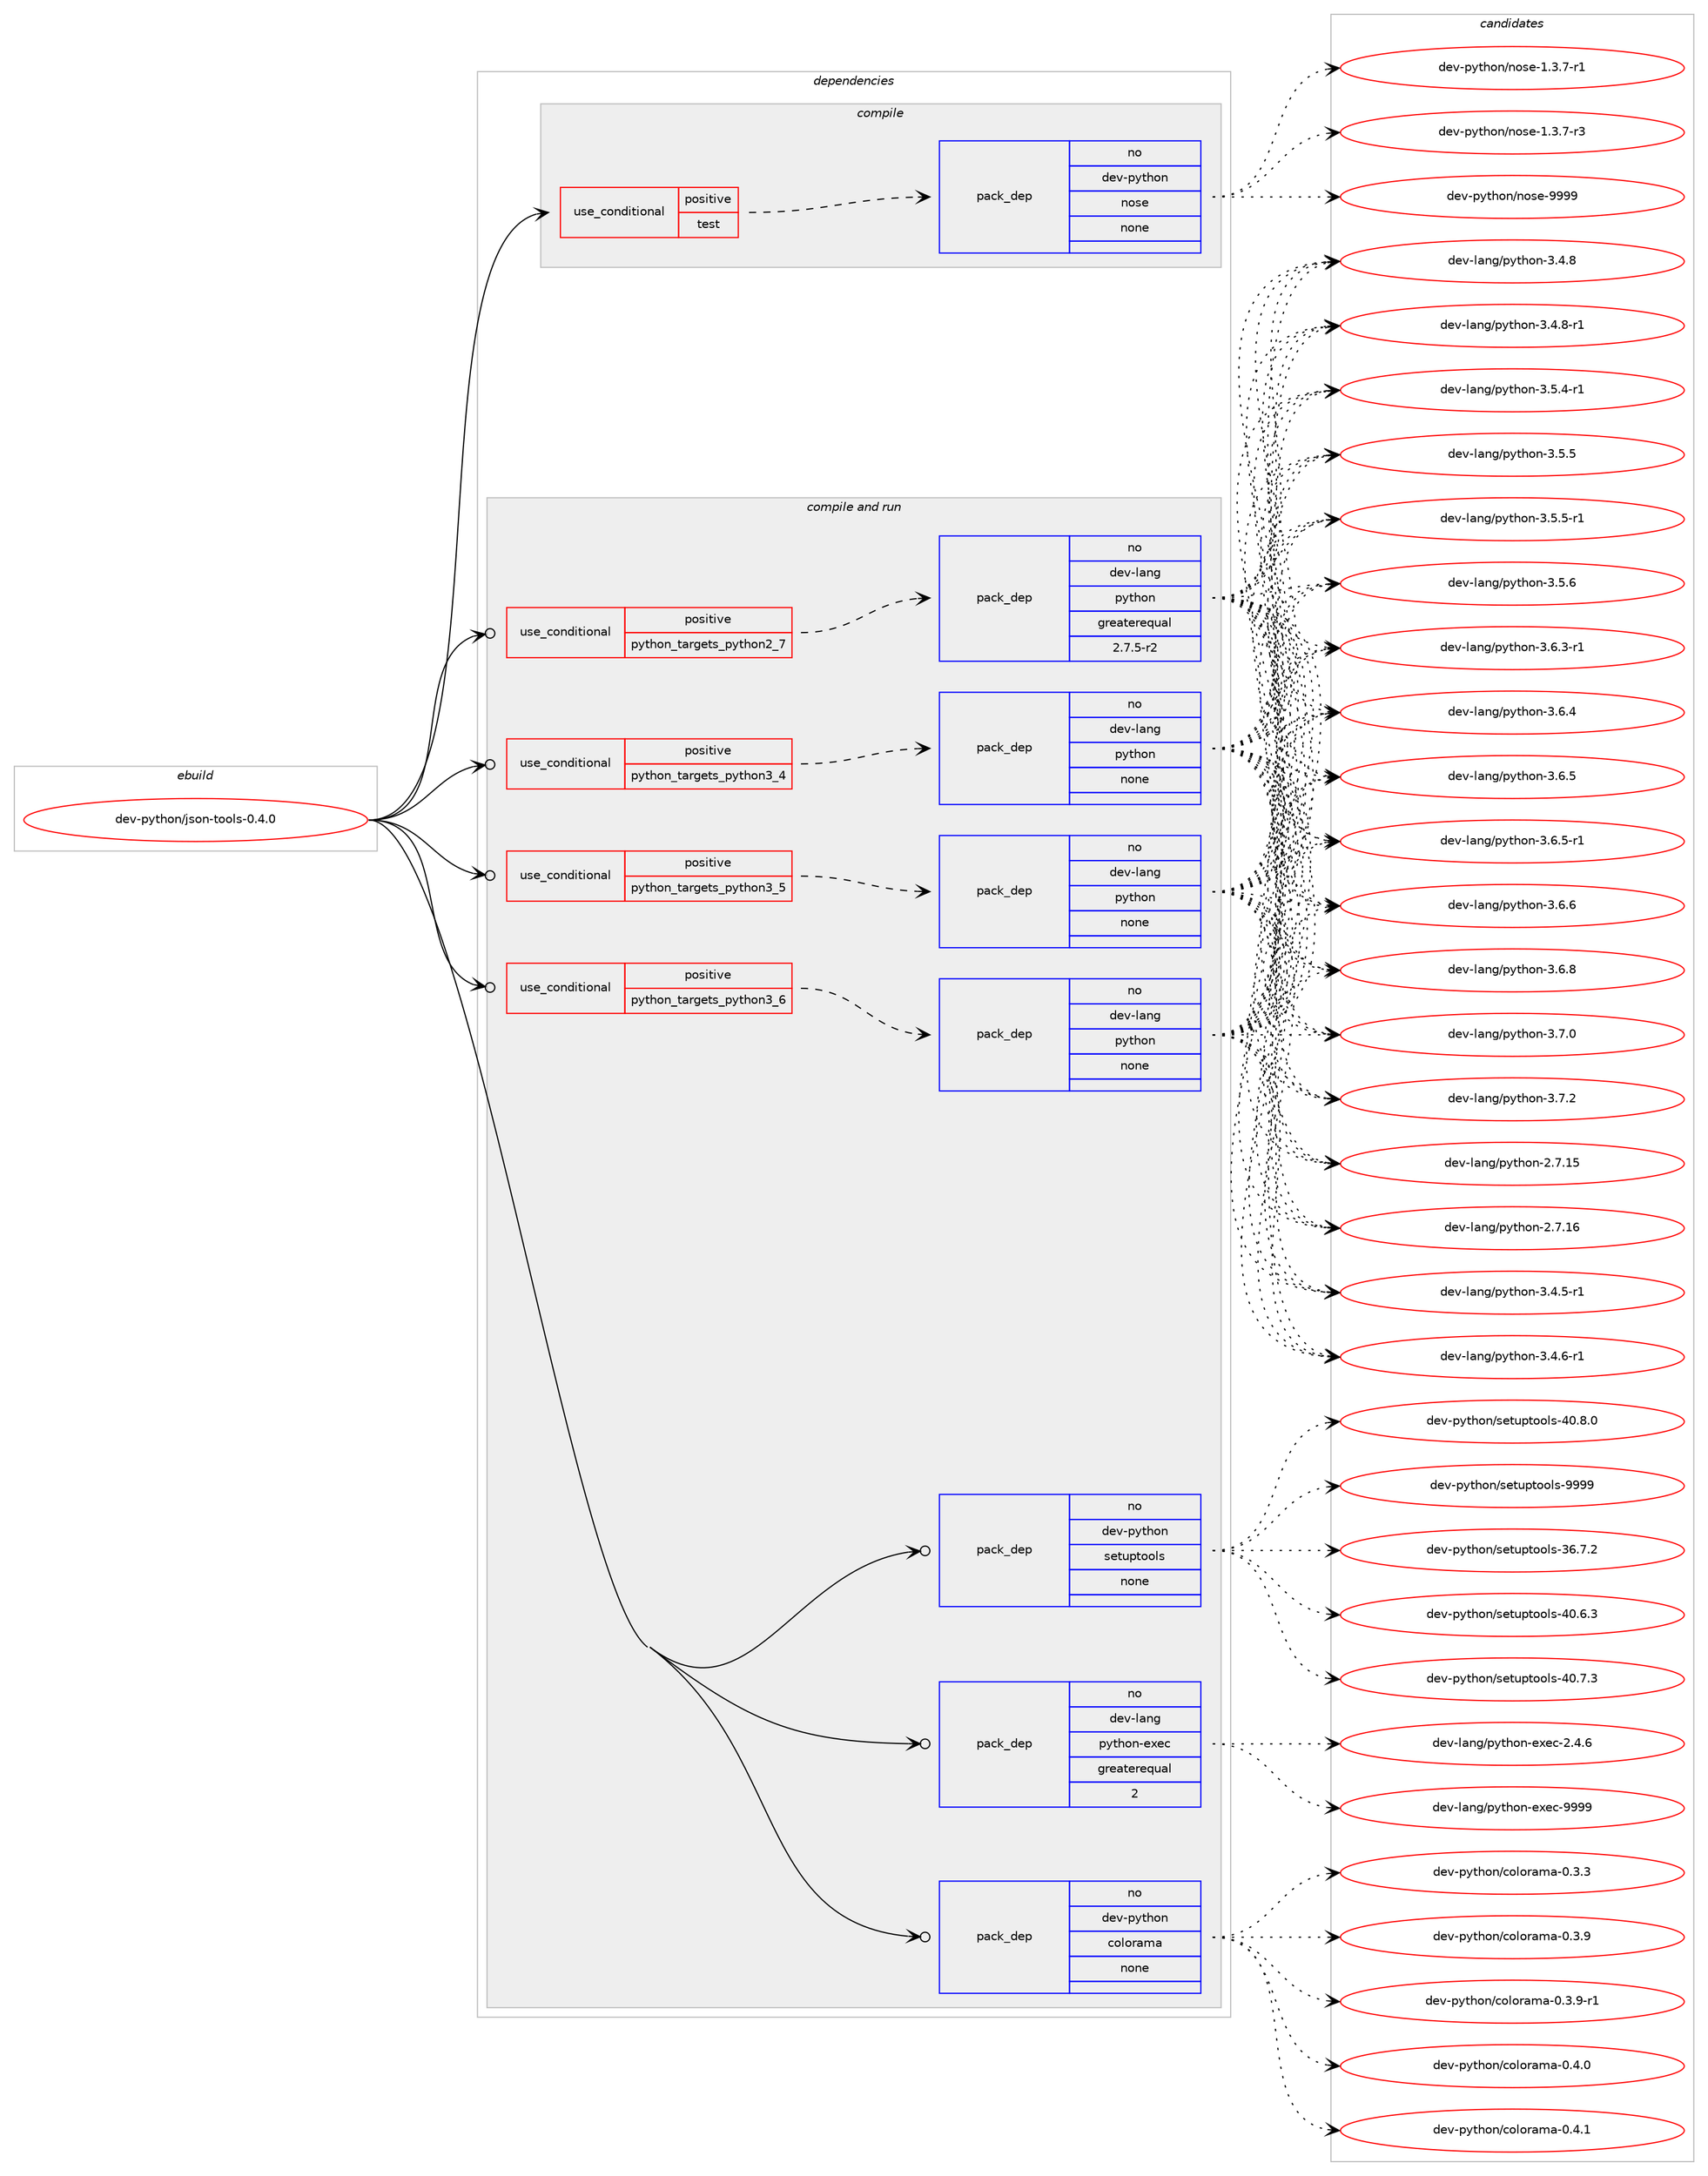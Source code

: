 digraph prolog {

# *************
# Graph options
# *************

newrank=true;
concentrate=true;
compound=true;
graph [rankdir=LR,fontname=Helvetica,fontsize=10,ranksep=1.5];#, ranksep=2.5, nodesep=0.2];
edge  [arrowhead=vee];
node  [fontname=Helvetica,fontsize=10];

# **********
# The ebuild
# **********

subgraph cluster_leftcol {
color=gray;
rank=same;
label=<<i>ebuild</i>>;
id [label="dev-python/json-tools-0.4.0", color=red, width=4, href="../dev-python/json-tools-0.4.0.svg"];
}

# ****************
# The dependencies
# ****************

subgraph cluster_midcol {
color=gray;
label=<<i>dependencies</i>>;
subgraph cluster_compile {
fillcolor="#eeeeee";
style=filled;
label=<<i>compile</i>>;
subgraph cond376413 {
dependency1415688 [label=<<TABLE BORDER="0" CELLBORDER="1" CELLSPACING="0" CELLPADDING="4"><TR><TD ROWSPAN="3" CELLPADDING="10">use_conditional</TD></TR><TR><TD>positive</TD></TR><TR><TD>test</TD></TR></TABLE>>, shape=none, color=red];
subgraph pack1016003 {
dependency1415689 [label=<<TABLE BORDER="0" CELLBORDER="1" CELLSPACING="0" CELLPADDING="4" WIDTH="220"><TR><TD ROWSPAN="6" CELLPADDING="30">pack_dep</TD></TR><TR><TD WIDTH="110">no</TD></TR><TR><TD>dev-python</TD></TR><TR><TD>nose</TD></TR><TR><TD>none</TD></TR><TR><TD></TD></TR></TABLE>>, shape=none, color=blue];
}
dependency1415688:e -> dependency1415689:w [weight=20,style="dashed",arrowhead="vee"];
}
id:e -> dependency1415688:w [weight=20,style="solid",arrowhead="vee"];
}
subgraph cluster_compileandrun {
fillcolor="#eeeeee";
style=filled;
label=<<i>compile and run</i>>;
subgraph cond376414 {
dependency1415690 [label=<<TABLE BORDER="0" CELLBORDER="1" CELLSPACING="0" CELLPADDING="4"><TR><TD ROWSPAN="3" CELLPADDING="10">use_conditional</TD></TR><TR><TD>positive</TD></TR><TR><TD>python_targets_python2_7</TD></TR></TABLE>>, shape=none, color=red];
subgraph pack1016004 {
dependency1415691 [label=<<TABLE BORDER="0" CELLBORDER="1" CELLSPACING="0" CELLPADDING="4" WIDTH="220"><TR><TD ROWSPAN="6" CELLPADDING="30">pack_dep</TD></TR><TR><TD WIDTH="110">no</TD></TR><TR><TD>dev-lang</TD></TR><TR><TD>python</TD></TR><TR><TD>greaterequal</TD></TR><TR><TD>2.7.5-r2</TD></TR></TABLE>>, shape=none, color=blue];
}
dependency1415690:e -> dependency1415691:w [weight=20,style="dashed",arrowhead="vee"];
}
id:e -> dependency1415690:w [weight=20,style="solid",arrowhead="odotvee"];
subgraph cond376415 {
dependency1415692 [label=<<TABLE BORDER="0" CELLBORDER="1" CELLSPACING="0" CELLPADDING="4"><TR><TD ROWSPAN="3" CELLPADDING="10">use_conditional</TD></TR><TR><TD>positive</TD></TR><TR><TD>python_targets_python3_4</TD></TR></TABLE>>, shape=none, color=red];
subgraph pack1016005 {
dependency1415693 [label=<<TABLE BORDER="0" CELLBORDER="1" CELLSPACING="0" CELLPADDING="4" WIDTH="220"><TR><TD ROWSPAN="6" CELLPADDING="30">pack_dep</TD></TR><TR><TD WIDTH="110">no</TD></TR><TR><TD>dev-lang</TD></TR><TR><TD>python</TD></TR><TR><TD>none</TD></TR><TR><TD></TD></TR></TABLE>>, shape=none, color=blue];
}
dependency1415692:e -> dependency1415693:w [weight=20,style="dashed",arrowhead="vee"];
}
id:e -> dependency1415692:w [weight=20,style="solid",arrowhead="odotvee"];
subgraph cond376416 {
dependency1415694 [label=<<TABLE BORDER="0" CELLBORDER="1" CELLSPACING="0" CELLPADDING="4"><TR><TD ROWSPAN="3" CELLPADDING="10">use_conditional</TD></TR><TR><TD>positive</TD></TR><TR><TD>python_targets_python3_5</TD></TR></TABLE>>, shape=none, color=red];
subgraph pack1016006 {
dependency1415695 [label=<<TABLE BORDER="0" CELLBORDER="1" CELLSPACING="0" CELLPADDING="4" WIDTH="220"><TR><TD ROWSPAN="6" CELLPADDING="30">pack_dep</TD></TR><TR><TD WIDTH="110">no</TD></TR><TR><TD>dev-lang</TD></TR><TR><TD>python</TD></TR><TR><TD>none</TD></TR><TR><TD></TD></TR></TABLE>>, shape=none, color=blue];
}
dependency1415694:e -> dependency1415695:w [weight=20,style="dashed",arrowhead="vee"];
}
id:e -> dependency1415694:w [weight=20,style="solid",arrowhead="odotvee"];
subgraph cond376417 {
dependency1415696 [label=<<TABLE BORDER="0" CELLBORDER="1" CELLSPACING="0" CELLPADDING="4"><TR><TD ROWSPAN="3" CELLPADDING="10">use_conditional</TD></TR><TR><TD>positive</TD></TR><TR><TD>python_targets_python3_6</TD></TR></TABLE>>, shape=none, color=red];
subgraph pack1016007 {
dependency1415697 [label=<<TABLE BORDER="0" CELLBORDER="1" CELLSPACING="0" CELLPADDING="4" WIDTH="220"><TR><TD ROWSPAN="6" CELLPADDING="30">pack_dep</TD></TR><TR><TD WIDTH="110">no</TD></TR><TR><TD>dev-lang</TD></TR><TR><TD>python</TD></TR><TR><TD>none</TD></TR><TR><TD></TD></TR></TABLE>>, shape=none, color=blue];
}
dependency1415696:e -> dependency1415697:w [weight=20,style="dashed",arrowhead="vee"];
}
id:e -> dependency1415696:w [weight=20,style="solid",arrowhead="odotvee"];
subgraph pack1016008 {
dependency1415698 [label=<<TABLE BORDER="0" CELLBORDER="1" CELLSPACING="0" CELLPADDING="4" WIDTH="220"><TR><TD ROWSPAN="6" CELLPADDING="30">pack_dep</TD></TR><TR><TD WIDTH="110">no</TD></TR><TR><TD>dev-lang</TD></TR><TR><TD>python-exec</TD></TR><TR><TD>greaterequal</TD></TR><TR><TD>2</TD></TR></TABLE>>, shape=none, color=blue];
}
id:e -> dependency1415698:w [weight=20,style="solid",arrowhead="odotvee"];
subgraph pack1016009 {
dependency1415699 [label=<<TABLE BORDER="0" CELLBORDER="1" CELLSPACING="0" CELLPADDING="4" WIDTH="220"><TR><TD ROWSPAN="6" CELLPADDING="30">pack_dep</TD></TR><TR><TD WIDTH="110">no</TD></TR><TR><TD>dev-python</TD></TR><TR><TD>colorama</TD></TR><TR><TD>none</TD></TR><TR><TD></TD></TR></TABLE>>, shape=none, color=blue];
}
id:e -> dependency1415699:w [weight=20,style="solid",arrowhead="odotvee"];
subgraph pack1016010 {
dependency1415700 [label=<<TABLE BORDER="0" CELLBORDER="1" CELLSPACING="0" CELLPADDING="4" WIDTH="220"><TR><TD ROWSPAN="6" CELLPADDING="30">pack_dep</TD></TR><TR><TD WIDTH="110">no</TD></TR><TR><TD>dev-python</TD></TR><TR><TD>setuptools</TD></TR><TR><TD>none</TD></TR><TR><TD></TD></TR></TABLE>>, shape=none, color=blue];
}
id:e -> dependency1415700:w [weight=20,style="solid",arrowhead="odotvee"];
}
subgraph cluster_run {
fillcolor="#eeeeee";
style=filled;
label=<<i>run</i>>;
}
}

# **************
# The candidates
# **************

subgraph cluster_choices {
rank=same;
color=gray;
label=<<i>candidates</i>>;

subgraph choice1016003 {
color=black;
nodesep=1;
choice10010111845112121116104111110471101111151014549465146554511449 [label="dev-python/nose-1.3.7-r1", color=red, width=4,href="../dev-python/nose-1.3.7-r1.svg"];
choice10010111845112121116104111110471101111151014549465146554511451 [label="dev-python/nose-1.3.7-r3", color=red, width=4,href="../dev-python/nose-1.3.7-r3.svg"];
choice10010111845112121116104111110471101111151014557575757 [label="dev-python/nose-9999", color=red, width=4,href="../dev-python/nose-9999.svg"];
dependency1415689:e -> choice10010111845112121116104111110471101111151014549465146554511449:w [style=dotted,weight="100"];
dependency1415689:e -> choice10010111845112121116104111110471101111151014549465146554511451:w [style=dotted,weight="100"];
dependency1415689:e -> choice10010111845112121116104111110471101111151014557575757:w [style=dotted,weight="100"];
}
subgraph choice1016004 {
color=black;
nodesep=1;
choice10010111845108971101034711212111610411111045504655464953 [label="dev-lang/python-2.7.15", color=red, width=4,href="../dev-lang/python-2.7.15.svg"];
choice10010111845108971101034711212111610411111045504655464954 [label="dev-lang/python-2.7.16", color=red, width=4,href="../dev-lang/python-2.7.16.svg"];
choice1001011184510897110103471121211161041111104551465246534511449 [label="dev-lang/python-3.4.5-r1", color=red, width=4,href="../dev-lang/python-3.4.5-r1.svg"];
choice1001011184510897110103471121211161041111104551465246544511449 [label="dev-lang/python-3.4.6-r1", color=red, width=4,href="../dev-lang/python-3.4.6-r1.svg"];
choice100101118451089711010347112121116104111110455146524656 [label="dev-lang/python-3.4.8", color=red, width=4,href="../dev-lang/python-3.4.8.svg"];
choice1001011184510897110103471121211161041111104551465246564511449 [label="dev-lang/python-3.4.8-r1", color=red, width=4,href="../dev-lang/python-3.4.8-r1.svg"];
choice1001011184510897110103471121211161041111104551465346524511449 [label="dev-lang/python-3.5.4-r1", color=red, width=4,href="../dev-lang/python-3.5.4-r1.svg"];
choice100101118451089711010347112121116104111110455146534653 [label="dev-lang/python-3.5.5", color=red, width=4,href="../dev-lang/python-3.5.5.svg"];
choice1001011184510897110103471121211161041111104551465346534511449 [label="dev-lang/python-3.5.5-r1", color=red, width=4,href="../dev-lang/python-3.5.5-r1.svg"];
choice100101118451089711010347112121116104111110455146534654 [label="dev-lang/python-3.5.6", color=red, width=4,href="../dev-lang/python-3.5.6.svg"];
choice1001011184510897110103471121211161041111104551465446514511449 [label="dev-lang/python-3.6.3-r1", color=red, width=4,href="../dev-lang/python-3.6.3-r1.svg"];
choice100101118451089711010347112121116104111110455146544652 [label="dev-lang/python-3.6.4", color=red, width=4,href="../dev-lang/python-3.6.4.svg"];
choice100101118451089711010347112121116104111110455146544653 [label="dev-lang/python-3.6.5", color=red, width=4,href="../dev-lang/python-3.6.5.svg"];
choice1001011184510897110103471121211161041111104551465446534511449 [label="dev-lang/python-3.6.5-r1", color=red, width=4,href="../dev-lang/python-3.6.5-r1.svg"];
choice100101118451089711010347112121116104111110455146544654 [label="dev-lang/python-3.6.6", color=red, width=4,href="../dev-lang/python-3.6.6.svg"];
choice100101118451089711010347112121116104111110455146544656 [label="dev-lang/python-3.6.8", color=red, width=4,href="../dev-lang/python-3.6.8.svg"];
choice100101118451089711010347112121116104111110455146554648 [label="dev-lang/python-3.7.0", color=red, width=4,href="../dev-lang/python-3.7.0.svg"];
choice100101118451089711010347112121116104111110455146554650 [label="dev-lang/python-3.7.2", color=red, width=4,href="../dev-lang/python-3.7.2.svg"];
dependency1415691:e -> choice10010111845108971101034711212111610411111045504655464953:w [style=dotted,weight="100"];
dependency1415691:e -> choice10010111845108971101034711212111610411111045504655464954:w [style=dotted,weight="100"];
dependency1415691:e -> choice1001011184510897110103471121211161041111104551465246534511449:w [style=dotted,weight="100"];
dependency1415691:e -> choice1001011184510897110103471121211161041111104551465246544511449:w [style=dotted,weight="100"];
dependency1415691:e -> choice100101118451089711010347112121116104111110455146524656:w [style=dotted,weight="100"];
dependency1415691:e -> choice1001011184510897110103471121211161041111104551465246564511449:w [style=dotted,weight="100"];
dependency1415691:e -> choice1001011184510897110103471121211161041111104551465346524511449:w [style=dotted,weight="100"];
dependency1415691:e -> choice100101118451089711010347112121116104111110455146534653:w [style=dotted,weight="100"];
dependency1415691:e -> choice1001011184510897110103471121211161041111104551465346534511449:w [style=dotted,weight="100"];
dependency1415691:e -> choice100101118451089711010347112121116104111110455146534654:w [style=dotted,weight="100"];
dependency1415691:e -> choice1001011184510897110103471121211161041111104551465446514511449:w [style=dotted,weight="100"];
dependency1415691:e -> choice100101118451089711010347112121116104111110455146544652:w [style=dotted,weight="100"];
dependency1415691:e -> choice100101118451089711010347112121116104111110455146544653:w [style=dotted,weight="100"];
dependency1415691:e -> choice1001011184510897110103471121211161041111104551465446534511449:w [style=dotted,weight="100"];
dependency1415691:e -> choice100101118451089711010347112121116104111110455146544654:w [style=dotted,weight="100"];
dependency1415691:e -> choice100101118451089711010347112121116104111110455146544656:w [style=dotted,weight="100"];
dependency1415691:e -> choice100101118451089711010347112121116104111110455146554648:w [style=dotted,weight="100"];
dependency1415691:e -> choice100101118451089711010347112121116104111110455146554650:w [style=dotted,weight="100"];
}
subgraph choice1016005 {
color=black;
nodesep=1;
choice10010111845108971101034711212111610411111045504655464953 [label="dev-lang/python-2.7.15", color=red, width=4,href="../dev-lang/python-2.7.15.svg"];
choice10010111845108971101034711212111610411111045504655464954 [label="dev-lang/python-2.7.16", color=red, width=4,href="../dev-lang/python-2.7.16.svg"];
choice1001011184510897110103471121211161041111104551465246534511449 [label="dev-lang/python-3.4.5-r1", color=red, width=4,href="../dev-lang/python-3.4.5-r1.svg"];
choice1001011184510897110103471121211161041111104551465246544511449 [label="dev-lang/python-3.4.6-r1", color=red, width=4,href="../dev-lang/python-3.4.6-r1.svg"];
choice100101118451089711010347112121116104111110455146524656 [label="dev-lang/python-3.4.8", color=red, width=4,href="../dev-lang/python-3.4.8.svg"];
choice1001011184510897110103471121211161041111104551465246564511449 [label="dev-lang/python-3.4.8-r1", color=red, width=4,href="../dev-lang/python-3.4.8-r1.svg"];
choice1001011184510897110103471121211161041111104551465346524511449 [label="dev-lang/python-3.5.4-r1", color=red, width=4,href="../dev-lang/python-3.5.4-r1.svg"];
choice100101118451089711010347112121116104111110455146534653 [label="dev-lang/python-3.5.5", color=red, width=4,href="../dev-lang/python-3.5.5.svg"];
choice1001011184510897110103471121211161041111104551465346534511449 [label="dev-lang/python-3.5.5-r1", color=red, width=4,href="../dev-lang/python-3.5.5-r1.svg"];
choice100101118451089711010347112121116104111110455146534654 [label="dev-lang/python-3.5.6", color=red, width=4,href="../dev-lang/python-3.5.6.svg"];
choice1001011184510897110103471121211161041111104551465446514511449 [label="dev-lang/python-3.6.3-r1", color=red, width=4,href="../dev-lang/python-3.6.3-r1.svg"];
choice100101118451089711010347112121116104111110455146544652 [label="dev-lang/python-3.6.4", color=red, width=4,href="../dev-lang/python-3.6.4.svg"];
choice100101118451089711010347112121116104111110455146544653 [label="dev-lang/python-3.6.5", color=red, width=4,href="../dev-lang/python-3.6.5.svg"];
choice1001011184510897110103471121211161041111104551465446534511449 [label="dev-lang/python-3.6.5-r1", color=red, width=4,href="../dev-lang/python-3.6.5-r1.svg"];
choice100101118451089711010347112121116104111110455146544654 [label="dev-lang/python-3.6.6", color=red, width=4,href="../dev-lang/python-3.6.6.svg"];
choice100101118451089711010347112121116104111110455146544656 [label="dev-lang/python-3.6.8", color=red, width=4,href="../dev-lang/python-3.6.8.svg"];
choice100101118451089711010347112121116104111110455146554648 [label="dev-lang/python-3.7.0", color=red, width=4,href="../dev-lang/python-3.7.0.svg"];
choice100101118451089711010347112121116104111110455146554650 [label="dev-lang/python-3.7.2", color=red, width=4,href="../dev-lang/python-3.7.2.svg"];
dependency1415693:e -> choice10010111845108971101034711212111610411111045504655464953:w [style=dotted,weight="100"];
dependency1415693:e -> choice10010111845108971101034711212111610411111045504655464954:w [style=dotted,weight="100"];
dependency1415693:e -> choice1001011184510897110103471121211161041111104551465246534511449:w [style=dotted,weight="100"];
dependency1415693:e -> choice1001011184510897110103471121211161041111104551465246544511449:w [style=dotted,weight="100"];
dependency1415693:e -> choice100101118451089711010347112121116104111110455146524656:w [style=dotted,weight="100"];
dependency1415693:e -> choice1001011184510897110103471121211161041111104551465246564511449:w [style=dotted,weight="100"];
dependency1415693:e -> choice1001011184510897110103471121211161041111104551465346524511449:w [style=dotted,weight="100"];
dependency1415693:e -> choice100101118451089711010347112121116104111110455146534653:w [style=dotted,weight="100"];
dependency1415693:e -> choice1001011184510897110103471121211161041111104551465346534511449:w [style=dotted,weight="100"];
dependency1415693:e -> choice100101118451089711010347112121116104111110455146534654:w [style=dotted,weight="100"];
dependency1415693:e -> choice1001011184510897110103471121211161041111104551465446514511449:w [style=dotted,weight="100"];
dependency1415693:e -> choice100101118451089711010347112121116104111110455146544652:w [style=dotted,weight="100"];
dependency1415693:e -> choice100101118451089711010347112121116104111110455146544653:w [style=dotted,weight="100"];
dependency1415693:e -> choice1001011184510897110103471121211161041111104551465446534511449:w [style=dotted,weight="100"];
dependency1415693:e -> choice100101118451089711010347112121116104111110455146544654:w [style=dotted,weight="100"];
dependency1415693:e -> choice100101118451089711010347112121116104111110455146544656:w [style=dotted,weight="100"];
dependency1415693:e -> choice100101118451089711010347112121116104111110455146554648:w [style=dotted,weight="100"];
dependency1415693:e -> choice100101118451089711010347112121116104111110455146554650:w [style=dotted,weight="100"];
}
subgraph choice1016006 {
color=black;
nodesep=1;
choice10010111845108971101034711212111610411111045504655464953 [label="dev-lang/python-2.7.15", color=red, width=4,href="../dev-lang/python-2.7.15.svg"];
choice10010111845108971101034711212111610411111045504655464954 [label="dev-lang/python-2.7.16", color=red, width=4,href="../dev-lang/python-2.7.16.svg"];
choice1001011184510897110103471121211161041111104551465246534511449 [label="dev-lang/python-3.4.5-r1", color=red, width=4,href="../dev-lang/python-3.4.5-r1.svg"];
choice1001011184510897110103471121211161041111104551465246544511449 [label="dev-lang/python-3.4.6-r1", color=red, width=4,href="../dev-lang/python-3.4.6-r1.svg"];
choice100101118451089711010347112121116104111110455146524656 [label="dev-lang/python-3.4.8", color=red, width=4,href="../dev-lang/python-3.4.8.svg"];
choice1001011184510897110103471121211161041111104551465246564511449 [label="dev-lang/python-3.4.8-r1", color=red, width=4,href="../dev-lang/python-3.4.8-r1.svg"];
choice1001011184510897110103471121211161041111104551465346524511449 [label="dev-lang/python-3.5.4-r1", color=red, width=4,href="../dev-lang/python-3.5.4-r1.svg"];
choice100101118451089711010347112121116104111110455146534653 [label="dev-lang/python-3.5.5", color=red, width=4,href="../dev-lang/python-3.5.5.svg"];
choice1001011184510897110103471121211161041111104551465346534511449 [label="dev-lang/python-3.5.5-r1", color=red, width=4,href="../dev-lang/python-3.5.5-r1.svg"];
choice100101118451089711010347112121116104111110455146534654 [label="dev-lang/python-3.5.6", color=red, width=4,href="../dev-lang/python-3.5.6.svg"];
choice1001011184510897110103471121211161041111104551465446514511449 [label="dev-lang/python-3.6.3-r1", color=red, width=4,href="../dev-lang/python-3.6.3-r1.svg"];
choice100101118451089711010347112121116104111110455146544652 [label="dev-lang/python-3.6.4", color=red, width=4,href="../dev-lang/python-3.6.4.svg"];
choice100101118451089711010347112121116104111110455146544653 [label="dev-lang/python-3.6.5", color=red, width=4,href="../dev-lang/python-3.6.5.svg"];
choice1001011184510897110103471121211161041111104551465446534511449 [label="dev-lang/python-3.6.5-r1", color=red, width=4,href="../dev-lang/python-3.6.5-r1.svg"];
choice100101118451089711010347112121116104111110455146544654 [label="dev-lang/python-3.6.6", color=red, width=4,href="../dev-lang/python-3.6.6.svg"];
choice100101118451089711010347112121116104111110455146544656 [label="dev-lang/python-3.6.8", color=red, width=4,href="../dev-lang/python-3.6.8.svg"];
choice100101118451089711010347112121116104111110455146554648 [label="dev-lang/python-3.7.0", color=red, width=4,href="../dev-lang/python-3.7.0.svg"];
choice100101118451089711010347112121116104111110455146554650 [label="dev-lang/python-3.7.2", color=red, width=4,href="../dev-lang/python-3.7.2.svg"];
dependency1415695:e -> choice10010111845108971101034711212111610411111045504655464953:w [style=dotted,weight="100"];
dependency1415695:e -> choice10010111845108971101034711212111610411111045504655464954:w [style=dotted,weight="100"];
dependency1415695:e -> choice1001011184510897110103471121211161041111104551465246534511449:w [style=dotted,weight="100"];
dependency1415695:e -> choice1001011184510897110103471121211161041111104551465246544511449:w [style=dotted,weight="100"];
dependency1415695:e -> choice100101118451089711010347112121116104111110455146524656:w [style=dotted,weight="100"];
dependency1415695:e -> choice1001011184510897110103471121211161041111104551465246564511449:w [style=dotted,weight="100"];
dependency1415695:e -> choice1001011184510897110103471121211161041111104551465346524511449:w [style=dotted,weight="100"];
dependency1415695:e -> choice100101118451089711010347112121116104111110455146534653:w [style=dotted,weight="100"];
dependency1415695:e -> choice1001011184510897110103471121211161041111104551465346534511449:w [style=dotted,weight="100"];
dependency1415695:e -> choice100101118451089711010347112121116104111110455146534654:w [style=dotted,weight="100"];
dependency1415695:e -> choice1001011184510897110103471121211161041111104551465446514511449:w [style=dotted,weight="100"];
dependency1415695:e -> choice100101118451089711010347112121116104111110455146544652:w [style=dotted,weight="100"];
dependency1415695:e -> choice100101118451089711010347112121116104111110455146544653:w [style=dotted,weight="100"];
dependency1415695:e -> choice1001011184510897110103471121211161041111104551465446534511449:w [style=dotted,weight="100"];
dependency1415695:e -> choice100101118451089711010347112121116104111110455146544654:w [style=dotted,weight="100"];
dependency1415695:e -> choice100101118451089711010347112121116104111110455146544656:w [style=dotted,weight="100"];
dependency1415695:e -> choice100101118451089711010347112121116104111110455146554648:w [style=dotted,weight="100"];
dependency1415695:e -> choice100101118451089711010347112121116104111110455146554650:w [style=dotted,weight="100"];
}
subgraph choice1016007 {
color=black;
nodesep=1;
choice10010111845108971101034711212111610411111045504655464953 [label="dev-lang/python-2.7.15", color=red, width=4,href="../dev-lang/python-2.7.15.svg"];
choice10010111845108971101034711212111610411111045504655464954 [label="dev-lang/python-2.7.16", color=red, width=4,href="../dev-lang/python-2.7.16.svg"];
choice1001011184510897110103471121211161041111104551465246534511449 [label="dev-lang/python-3.4.5-r1", color=red, width=4,href="../dev-lang/python-3.4.5-r1.svg"];
choice1001011184510897110103471121211161041111104551465246544511449 [label="dev-lang/python-3.4.6-r1", color=red, width=4,href="../dev-lang/python-3.4.6-r1.svg"];
choice100101118451089711010347112121116104111110455146524656 [label="dev-lang/python-3.4.8", color=red, width=4,href="../dev-lang/python-3.4.8.svg"];
choice1001011184510897110103471121211161041111104551465246564511449 [label="dev-lang/python-3.4.8-r1", color=red, width=4,href="../dev-lang/python-3.4.8-r1.svg"];
choice1001011184510897110103471121211161041111104551465346524511449 [label="dev-lang/python-3.5.4-r1", color=red, width=4,href="../dev-lang/python-3.5.4-r1.svg"];
choice100101118451089711010347112121116104111110455146534653 [label="dev-lang/python-3.5.5", color=red, width=4,href="../dev-lang/python-3.5.5.svg"];
choice1001011184510897110103471121211161041111104551465346534511449 [label="dev-lang/python-3.5.5-r1", color=red, width=4,href="../dev-lang/python-3.5.5-r1.svg"];
choice100101118451089711010347112121116104111110455146534654 [label="dev-lang/python-3.5.6", color=red, width=4,href="../dev-lang/python-3.5.6.svg"];
choice1001011184510897110103471121211161041111104551465446514511449 [label="dev-lang/python-3.6.3-r1", color=red, width=4,href="../dev-lang/python-3.6.3-r1.svg"];
choice100101118451089711010347112121116104111110455146544652 [label="dev-lang/python-3.6.4", color=red, width=4,href="../dev-lang/python-3.6.4.svg"];
choice100101118451089711010347112121116104111110455146544653 [label="dev-lang/python-3.6.5", color=red, width=4,href="../dev-lang/python-3.6.5.svg"];
choice1001011184510897110103471121211161041111104551465446534511449 [label="dev-lang/python-3.6.5-r1", color=red, width=4,href="../dev-lang/python-3.6.5-r1.svg"];
choice100101118451089711010347112121116104111110455146544654 [label="dev-lang/python-3.6.6", color=red, width=4,href="../dev-lang/python-3.6.6.svg"];
choice100101118451089711010347112121116104111110455146544656 [label="dev-lang/python-3.6.8", color=red, width=4,href="../dev-lang/python-3.6.8.svg"];
choice100101118451089711010347112121116104111110455146554648 [label="dev-lang/python-3.7.0", color=red, width=4,href="../dev-lang/python-3.7.0.svg"];
choice100101118451089711010347112121116104111110455146554650 [label="dev-lang/python-3.7.2", color=red, width=4,href="../dev-lang/python-3.7.2.svg"];
dependency1415697:e -> choice10010111845108971101034711212111610411111045504655464953:w [style=dotted,weight="100"];
dependency1415697:e -> choice10010111845108971101034711212111610411111045504655464954:w [style=dotted,weight="100"];
dependency1415697:e -> choice1001011184510897110103471121211161041111104551465246534511449:w [style=dotted,weight="100"];
dependency1415697:e -> choice1001011184510897110103471121211161041111104551465246544511449:w [style=dotted,weight="100"];
dependency1415697:e -> choice100101118451089711010347112121116104111110455146524656:w [style=dotted,weight="100"];
dependency1415697:e -> choice1001011184510897110103471121211161041111104551465246564511449:w [style=dotted,weight="100"];
dependency1415697:e -> choice1001011184510897110103471121211161041111104551465346524511449:w [style=dotted,weight="100"];
dependency1415697:e -> choice100101118451089711010347112121116104111110455146534653:w [style=dotted,weight="100"];
dependency1415697:e -> choice1001011184510897110103471121211161041111104551465346534511449:w [style=dotted,weight="100"];
dependency1415697:e -> choice100101118451089711010347112121116104111110455146534654:w [style=dotted,weight="100"];
dependency1415697:e -> choice1001011184510897110103471121211161041111104551465446514511449:w [style=dotted,weight="100"];
dependency1415697:e -> choice100101118451089711010347112121116104111110455146544652:w [style=dotted,weight="100"];
dependency1415697:e -> choice100101118451089711010347112121116104111110455146544653:w [style=dotted,weight="100"];
dependency1415697:e -> choice1001011184510897110103471121211161041111104551465446534511449:w [style=dotted,weight="100"];
dependency1415697:e -> choice100101118451089711010347112121116104111110455146544654:w [style=dotted,weight="100"];
dependency1415697:e -> choice100101118451089711010347112121116104111110455146544656:w [style=dotted,weight="100"];
dependency1415697:e -> choice100101118451089711010347112121116104111110455146554648:w [style=dotted,weight="100"];
dependency1415697:e -> choice100101118451089711010347112121116104111110455146554650:w [style=dotted,weight="100"];
}
subgraph choice1016008 {
color=black;
nodesep=1;
choice1001011184510897110103471121211161041111104510112010199455046524654 [label="dev-lang/python-exec-2.4.6", color=red, width=4,href="../dev-lang/python-exec-2.4.6.svg"];
choice10010111845108971101034711212111610411111045101120101994557575757 [label="dev-lang/python-exec-9999", color=red, width=4,href="../dev-lang/python-exec-9999.svg"];
dependency1415698:e -> choice1001011184510897110103471121211161041111104510112010199455046524654:w [style=dotted,weight="100"];
dependency1415698:e -> choice10010111845108971101034711212111610411111045101120101994557575757:w [style=dotted,weight="100"];
}
subgraph choice1016009 {
color=black;
nodesep=1;
choice1001011184511212111610411111047991111081111149710997454846514651 [label="dev-python/colorama-0.3.3", color=red, width=4,href="../dev-python/colorama-0.3.3.svg"];
choice1001011184511212111610411111047991111081111149710997454846514657 [label="dev-python/colorama-0.3.9", color=red, width=4,href="../dev-python/colorama-0.3.9.svg"];
choice10010111845112121116104111110479911110811111497109974548465146574511449 [label="dev-python/colorama-0.3.9-r1", color=red, width=4,href="../dev-python/colorama-0.3.9-r1.svg"];
choice1001011184511212111610411111047991111081111149710997454846524648 [label="dev-python/colorama-0.4.0", color=red, width=4,href="../dev-python/colorama-0.4.0.svg"];
choice1001011184511212111610411111047991111081111149710997454846524649 [label="dev-python/colorama-0.4.1", color=red, width=4,href="../dev-python/colorama-0.4.1.svg"];
dependency1415699:e -> choice1001011184511212111610411111047991111081111149710997454846514651:w [style=dotted,weight="100"];
dependency1415699:e -> choice1001011184511212111610411111047991111081111149710997454846514657:w [style=dotted,weight="100"];
dependency1415699:e -> choice10010111845112121116104111110479911110811111497109974548465146574511449:w [style=dotted,weight="100"];
dependency1415699:e -> choice1001011184511212111610411111047991111081111149710997454846524648:w [style=dotted,weight="100"];
dependency1415699:e -> choice1001011184511212111610411111047991111081111149710997454846524649:w [style=dotted,weight="100"];
}
subgraph choice1016010 {
color=black;
nodesep=1;
choice100101118451121211161041111104711510111611711211611111110811545515446554650 [label="dev-python/setuptools-36.7.2", color=red, width=4,href="../dev-python/setuptools-36.7.2.svg"];
choice100101118451121211161041111104711510111611711211611111110811545524846544651 [label="dev-python/setuptools-40.6.3", color=red, width=4,href="../dev-python/setuptools-40.6.3.svg"];
choice100101118451121211161041111104711510111611711211611111110811545524846554651 [label="dev-python/setuptools-40.7.3", color=red, width=4,href="../dev-python/setuptools-40.7.3.svg"];
choice100101118451121211161041111104711510111611711211611111110811545524846564648 [label="dev-python/setuptools-40.8.0", color=red, width=4,href="../dev-python/setuptools-40.8.0.svg"];
choice10010111845112121116104111110471151011161171121161111111081154557575757 [label="dev-python/setuptools-9999", color=red, width=4,href="../dev-python/setuptools-9999.svg"];
dependency1415700:e -> choice100101118451121211161041111104711510111611711211611111110811545515446554650:w [style=dotted,weight="100"];
dependency1415700:e -> choice100101118451121211161041111104711510111611711211611111110811545524846544651:w [style=dotted,weight="100"];
dependency1415700:e -> choice100101118451121211161041111104711510111611711211611111110811545524846554651:w [style=dotted,weight="100"];
dependency1415700:e -> choice100101118451121211161041111104711510111611711211611111110811545524846564648:w [style=dotted,weight="100"];
dependency1415700:e -> choice10010111845112121116104111110471151011161171121161111111081154557575757:w [style=dotted,weight="100"];
}
}

}
